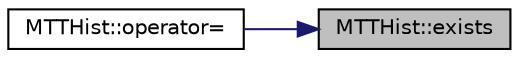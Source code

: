 digraph "MTTHist::exists"
{
 // LATEX_PDF_SIZE
  edge [fontname="Helvetica",fontsize="10",labelfontname="Helvetica",labelfontsize="10"];
  node [fontname="Helvetica",fontsize="10",shape=record];
  rankdir="RL";
  Node1 [label="MTTHist::exists",height=0.2,width=0.4,color="black", fillcolor="grey75", style="filled", fontcolor="black",tooltip=" "];
  Node1 -> Node2 [dir="back",color="midnightblue",fontsize="10",style="solid",fontname="Helvetica"];
  Node2 [label="MTTHist::operator=",height=0.2,width=0.4,color="black", fillcolor="white", style="filled",URL="$class_m_t_t_hist.html#af3e681068fc940b99e0c382390193186",tooltip=" "];
}
